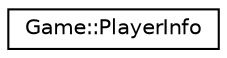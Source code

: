 digraph "Graphical Class Hierarchy"
{
 // LATEX_PDF_SIZE
  edge [fontname="Helvetica",fontsize="10",labelfontname="Helvetica",labelfontsize="10"];
  node [fontname="Helvetica",fontsize="10",shape=record];
  rankdir="LR";
  Node0 [label="Game::PlayerInfo",height=0.2,width=0.4,color="black", fillcolor="white", style="filled",URL="$structGame_1_1PlayerInfo.html",tooltip="The PlayerInfo struct represents the information of a player."];
}
